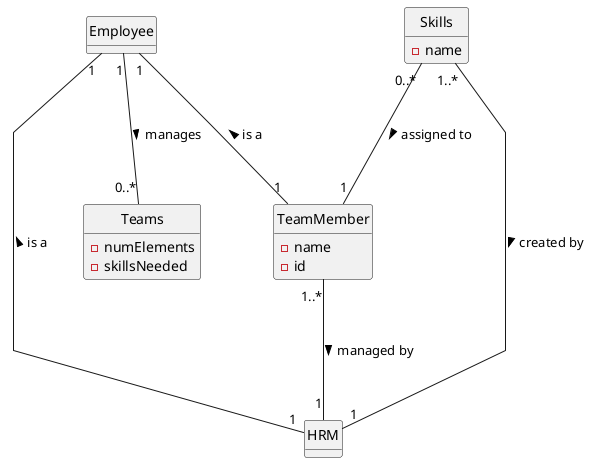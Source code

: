 @startuml

skinparam linetype polyline

hide methods
hide circle

class Employee {
}

class TeamMember {
  - name 
  - id 
}

class HRM {
}

class Skills {
  - name 
}

class Teams {
  - numElements 
  - skillsNeeded
}

Employee "1"---"1" TeamMember : is a <
Employee "1"---"0..*" Teams : manages >

TeamMember "1..*"---"1" HRM : managed by >

Skills "1..*"---"1" HRM : created by >
Skills "0..*"---"1" TeamMember : assigned to >

HRM "1"---"1" Employee : is a >

@enduml